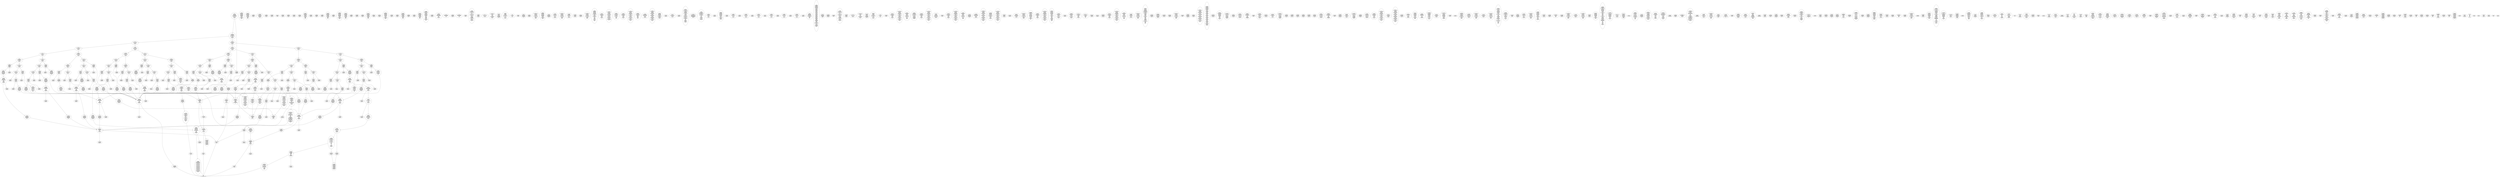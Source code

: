 /* Generated by GvGen v.1.0 (https://www.github.com/stricaud/gvgen) */

digraph G {
compound=true;
   node1 [label="[anywhere]"];
   node2 [label="# 0x0
PUSHX Data
PUSHX Data
MSTORE
PUSHX LogicData
CALLDATASIZE
LT
PUSHX Data
JUMPI
"];
   node3 [label="# 0xd
PUSHX Data
CALLDATALOAD
PUSHX BitData
SHR
PUSHX LogicData
GT
PUSHX Data
JUMPI
"];
   node4 [label="# 0x1e
PUSHX LogicData
GT
PUSHX Data
JUMPI
"];
   node5 [label="# 0x29
PUSHX LogicData
GT
PUSHX Data
JUMPI
"];
   node6 [label="# 0x34
PUSHX LogicData
GT
PUSHX Data
JUMPI
"];
   node7 [label="# 0x3f
PUSHX LogicData
EQ
PUSHX Data
JUMPI
"];
   node8 [label="# 0x4a
PUSHX LogicData
EQ
PUSHX Data
JUMPI
"];
   node9 [label="# 0x55
PUSHX LogicData
EQ
PUSHX Data
JUMPI
"];
   node10 [label="# 0x60
PUSHX Data
REVERT
"];
   node11 [label="# 0x64
JUMPDEST
PUSHX LogicData
EQ
PUSHX Data
JUMPI
"];
   node12 [label="# 0x70
PUSHX LogicData
EQ
PUSHX Data
JUMPI
"];
   node13 [label="# 0x7b
PUSHX LogicData
EQ
PUSHX Data
JUMPI
"];
   node14 [label="# 0x86
PUSHX Data
REVERT
"];
   node15 [label="# 0x8a
JUMPDEST
PUSHX LogicData
GT
PUSHX Data
JUMPI
"];
   node16 [label="# 0x96
PUSHX LogicData
EQ
PUSHX Data
JUMPI
"];
   node17 [label="# 0xa1
PUSHX LogicData
EQ
PUSHX Data
JUMPI
"];
   node18 [label="# 0xac
PUSHX LogicData
EQ
PUSHX Data
JUMPI
"];
   node19 [label="# 0xb7
PUSHX Data
REVERT
"];
   node20 [label="# 0xbb
JUMPDEST
PUSHX LogicData
EQ
PUSHX Data
JUMPI
"];
   node21 [label="# 0xc7
PUSHX LogicData
EQ
PUSHX Data
JUMPI
"];
   node22 [label="# 0xd2
PUSHX Data
REVERT
"];
   node23 [label="# 0xd6
JUMPDEST
PUSHX LogicData
GT
PUSHX Data
JUMPI
"];
   node24 [label="# 0xe2
PUSHX LogicData
GT
PUSHX Data
JUMPI
"];
   node25 [label="# 0xed
PUSHX LogicData
EQ
PUSHX Data
JUMPI
"];
   node26 [label="# 0xf8
PUSHX LogicData
EQ
PUSHX Data
JUMPI
"];
   node27 [label="# 0x103
PUSHX LogicData
EQ
PUSHX Data
JUMPI
"];
   node28 [label="# 0x10e
PUSHX Data
REVERT
"];
   node29 [label="# 0x112
JUMPDEST
PUSHX LogicData
EQ
PUSHX Data
JUMPI
"];
   node30 [label="# 0x11e
PUSHX LogicData
EQ
PUSHX Data
JUMPI
"];
   node31 [label="# 0x129
PUSHX LogicData
EQ
PUSHX Data
JUMPI
"];
   node32 [label="# 0x134
PUSHX Data
REVERT
"];
   node33 [label="# 0x138
JUMPDEST
PUSHX LogicData
GT
PUSHX Data
JUMPI
"];
   node34 [label="# 0x144
PUSHX LogicData
EQ
PUSHX Data
JUMPI
"];
   node35 [label="# 0x14f
PUSHX LogicData
EQ
PUSHX Data
JUMPI
"];
   node36 [label="# 0x15a
PUSHX LogicData
EQ
PUSHX Data
JUMPI
"];
   node37 [label="# 0x165
PUSHX Data
REVERT
"];
   node38 [label="# 0x169
JUMPDEST
PUSHX LogicData
EQ
PUSHX Data
JUMPI
"];
   node39 [label="# 0x175
PUSHX LogicData
EQ
PUSHX Data
JUMPI
"];
   node40 [label="# 0x180
PUSHX Data
REVERT
"];
   node41 [label="# 0x184
JUMPDEST
PUSHX LogicData
GT
PUSHX Data
JUMPI
"];
   node42 [label="# 0x190
PUSHX LogicData
GT
PUSHX Data
JUMPI
"];
   node43 [label="# 0x19b
PUSHX LogicData
GT
PUSHX Data
JUMPI
"];
   node44 [label="# 0x1a6
PUSHX LogicData
EQ
PUSHX Data
JUMPI
"];
   node45 [label="# 0x1b1
PUSHX LogicData
EQ
PUSHX Data
JUMPI
"];
   node46 [label="# 0x1bc
PUSHX LogicData
EQ
PUSHX Data
JUMPI
"];
   node47 [label="# 0x1c7
PUSHX Data
REVERT
"];
   node48 [label="# 0x1cb
JUMPDEST
PUSHX LogicData
EQ
PUSHX Data
JUMPI
"];
   node49 [label="# 0x1d7
PUSHX LogicData
EQ
PUSHX Data
JUMPI
"];
   node50 [label="# 0x1e2
PUSHX LogicData
EQ
PUSHX Data
JUMPI
"];
   node51 [label="# 0x1ed
PUSHX Data
REVERT
"];
   node52 [label="# 0x1f1
JUMPDEST
PUSHX LogicData
GT
PUSHX Data
JUMPI
"];
   node53 [label="# 0x1fd
PUSHX LogicData
EQ
PUSHX Data
JUMPI
"];
   node54 [label="# 0x208
PUSHX LogicData
EQ
PUSHX Data
JUMPI
"];
   node55 [label="# 0x213
PUSHX LogicData
EQ
PUSHX Data
JUMPI
"];
   node56 [label="# 0x21e
PUSHX Data
REVERT
"];
   node57 [label="# 0x222
JUMPDEST
PUSHX LogicData
EQ
PUSHX Data
JUMPI
"];
   node58 [label="# 0x22e
PUSHX LogicData
EQ
PUSHX Data
JUMPI
"];
   node59 [label="# 0x239
PUSHX Data
REVERT
"];
   node60 [label="# 0x23d
JUMPDEST
PUSHX LogicData
GT
PUSHX Data
JUMPI
"];
   node61 [label="# 0x249
PUSHX LogicData
GT
PUSHX Data
JUMPI
"];
   node62 [label="# 0x254
PUSHX LogicData
EQ
PUSHX Data
JUMPI
"];
   node63 [label="# 0x25f
PUSHX LogicData
EQ
PUSHX Data
JUMPI
"];
   node64 [label="# 0x26a
PUSHX LogicData
EQ
PUSHX Data
JUMPI
"];
   node65 [label="# 0x275
PUSHX Data
REVERT
"];
   node66 [label="# 0x279
JUMPDEST
PUSHX LogicData
EQ
PUSHX Data
JUMPI
"];
   node67 [label="# 0x285
PUSHX LogicData
EQ
PUSHX Data
JUMPI
"];
   node68 [label="# 0x290
PUSHX LogicData
EQ
PUSHX Data
JUMPI
"];
   node69 [label="# 0x29b
PUSHX Data
REVERT
"];
   node70 [label="# 0x29f
JUMPDEST
PUSHX LogicData
GT
PUSHX Data
JUMPI
"];
   node71 [label="# 0x2ab
PUSHX LogicData
EQ
PUSHX Data
JUMPI
"];
   node72 [label="# 0x2b6
PUSHX LogicData
EQ
PUSHX Data
JUMPI
"];
   node73 [label="# 0x2c1
PUSHX LogicData
EQ
PUSHX Data
JUMPI
"];
   node74 [label="# 0x2cc
PUSHX Data
REVERT
"];
   node75 [label="# 0x2d0
JUMPDEST
PUSHX LogicData
EQ
PUSHX Data
JUMPI
"];
   node76 [label="# 0x2db
PUSHX LogicData
EQ
PUSHX Data
JUMPI
"];
   node77 [label="# 0x2e6
JUMPDEST
PUSHX Data
REVERT
"];
   node78 [label="# 0x2eb
JUMPDEST
CALLVALUE
ISZERO
PUSHX Data
JUMPI
"];
   node79 [label="# 0x2f3
PUSHX Data
REVERT
"];
   node80 [label="# 0x2f7
JUMPDEST
PUSHX Data
PUSHX Data
CALLDATASIZE
PUSHX Data
PUSHX Data
JUMP
"];
   node81 [label="# 0x306
JUMPDEST
PUSHX Data
PUSHX Data
MSTORE
PUSHX Data
MSTORE
PUSHX Data
SHA3
SLOAD
PUSHX BitData
AND
JUMP
"];
   node82 [label="# 0x31b
JUMPDEST
PUSHX MemData
MLOAD
ISZERO
ISZERO
MSTORE
PUSHX ArithData
ADD
"];
   node83 [label="# 0x327
JUMPDEST
PUSHX MemData
MLOAD
SUB
RETURN
"];
   node84 [label="# 0x330
JUMPDEST
CALLVALUE
ISZERO
PUSHX Data
JUMPI
"];
   node85 [label="# 0x338
PUSHX Data
REVERT
"];
   node86 [label="# 0x33c
JUMPDEST
PUSHX Data
PUSHX Data
CALLDATASIZE
PUSHX Data
PUSHX Data
JUMP
"];
   node87 [label="# 0x34b
JUMPDEST
PUSHX Data
PUSHX Data
MSTORE
PUSHX Data
MSTORE
PUSHX Data
SHA3
SLOAD
JUMP
"];
   node88 [label="# 0x35d
JUMPDEST
PUSHX MemData
MLOAD
MSTORE
PUSHX ArithData
ADD
PUSHX Data
JUMP
"];
   node89 [label="# 0x36b
JUMPDEST
CALLVALUE
ISZERO
PUSHX Data
JUMPI
"];
   node90 [label="# 0x373
PUSHX Data
REVERT
"];
   node91 [label="# 0x377
JUMPDEST
PUSHX Data
PUSHX Data
CALLDATASIZE
PUSHX Data
PUSHX Data
JUMP
"];
   node92 [label="# 0x386
JUMPDEST
PUSHX Data
JUMP
"];
   node93 [label="# 0x38b
JUMPDEST
CALLVALUE
ISZERO
PUSHX Data
JUMPI
"];
   node94 [label="# 0x393
PUSHX Data
REVERT
"];
   node95 [label="# 0x397
JUMPDEST
PUSHX Data
PUSHX Data
JUMP
"];
   node96 [label="# 0x3a0
JUMPDEST
PUSHX MemData
MLOAD
PUSHX Data
PUSHX Data
JUMP
"];
   node97 [label="# 0x3ad
JUMPDEST
CALLVALUE
ISZERO
PUSHX Data
JUMPI
"];
   node98 [label="# 0x3b5
PUSHX Data
REVERT
"];
   node99 [label="# 0x3b9
JUMPDEST
PUSHX Data
PUSHX Data
CALLDATASIZE
PUSHX Data
PUSHX Data
JUMP
"];
   node100 [label="# 0x3c8
JUMPDEST
PUSHX Data
JUMP
"];
   node101 [label="# 0x3cd
JUMPDEST
PUSHX MemData
MLOAD
PUSHX BitData
AND
MSTORE
PUSHX ArithData
ADD
PUSHX Data
JUMP
"];
   node102 [label="# 0x3f2
JUMPDEST
CALLVALUE
ISZERO
PUSHX Data
JUMPI
"];
   node103 [label="# 0x3fa
PUSHX Data
REVERT
"];
   node104 [label="# 0x3fe
JUMPDEST
PUSHX Data
PUSHX Data
CALLDATASIZE
PUSHX Data
PUSHX Data
JUMP
"];
   node105 [label="# 0x40d
JUMPDEST
PUSHX Data
JUMP
"];
   node106 [label="# 0x412
JUMPDEST
STOP
"];
   node107 [label="# 0x414
JUMPDEST
CALLVALUE
ISZERO
PUSHX Data
JUMPI
"];
   node108 [label="# 0x41c
PUSHX Data
REVERT
"];
   node109 [label="# 0x420
JUMPDEST
PUSHX Data
PUSHX Data
CALLDATASIZE
PUSHX Data
PUSHX Data
JUMP
"];
   node110 [label="# 0x42f
JUMPDEST
PUSHX Data
JUMP
"];
   node111 [label="# 0x434
JUMPDEST
CALLVALUE
ISZERO
PUSHX Data
JUMPI
"];
   node112 [label="# 0x43c
PUSHX Data
REVERT
"];
   node113 [label="# 0x440
JUMPDEST
PUSHX StorData
SLOAD
PUSHX Data
PUSHX BitData
AND
JUMP
"];
   node114 [label="# 0x44e
JUMPDEST
CALLVALUE
ISZERO
PUSHX Data
JUMPI
"];
   node115 [label="# 0x456
PUSHX Data
REVERT
"];
   node116 [label="# 0x45a
JUMPDEST
PUSHX StorData
SLOAD
PUSHX StorData
SLOAD
SUB
PUSHX Data
JUMP
"];
   node117 [label="# 0x467
JUMPDEST
CALLVALUE
ISZERO
PUSHX Data
JUMPI
"];
   node118 [label="# 0x46f
PUSHX Data
REVERT
"];
   node119 [label="# 0x473
JUMPDEST
PUSHX Data
PUSHX Data
CALLDATASIZE
PUSHX Data
PUSHX Data
JUMP
"];
   node120 [label="# 0x482
JUMPDEST
PUSHX Data
JUMP
"];
   node121 [label="# 0x487
JUMPDEST
CALLVALUE
ISZERO
PUSHX Data
JUMPI
"];
   node122 [label="# 0x48f
PUSHX Data
REVERT
"];
   node123 [label="# 0x493
JUMPDEST
PUSHX Data
PUSHX Data
CALLDATASIZE
PUSHX Data
PUSHX Data
JUMP
"];
   node124 [label="# 0x4a2
JUMPDEST
PUSHX Data
JUMP
"];
   node125 [label="# 0x4a7
JUMPDEST
CALLVALUE
ISZERO
PUSHX Data
JUMPI
"];
   node126 [label="# 0x4af
PUSHX Data
REVERT
"];
   node127 [label="# 0x4b3
JUMPDEST
PUSHX Data
PUSHX Data
CALLDATASIZE
PUSHX Data
PUSHX Data
JUMP
"];
   node128 [label="# 0x4c2
JUMPDEST
PUSHX Data
JUMP
"];
   node129 [label="# 0x4c7
JUMPDEST
CALLVALUE
ISZERO
PUSHX Data
JUMPI
"];
   node130 [label="# 0x4cf
PUSHX Data
REVERT
"];
   node131 [label="# 0x4d3
JUMPDEST
PUSHX Data
PUSHX Data
CALLDATASIZE
PUSHX Data
PUSHX Data
JUMP
"];
   node132 [label="# 0x4e2
JUMPDEST
PUSHX Data
PUSHX Data
MSTORE
PUSHX Data
MSTORE
PUSHX Data
SHA3
SLOAD
JUMP
"];
   node133 [label="# 0x4f4
JUMPDEST
CALLVALUE
ISZERO
PUSHX Data
JUMPI
"];
   node134 [label="# 0x4fc
PUSHX Data
REVERT
"];
   node135 [label="# 0x500
JUMPDEST
PUSHX Data
PUSHX Data
JUMP
"];
   node136 [label="# 0x509
JUMPDEST
PUSHX Data
PUSHX Data
JUMP
"];
   node137 [label="# 0x511
JUMPDEST
CALLVALUE
ISZERO
PUSHX Data
JUMPI
"];
   node138 [label="# 0x519
PUSHX Data
REVERT
"];
   node139 [label="# 0x51d
JUMPDEST
PUSHX Data
PUSHX Data
CALLDATASIZE
PUSHX Data
PUSHX Data
JUMP
"];
   node140 [label="# 0x52c
JUMPDEST
PUSHX Data
JUMP
"];
   node141 [label="# 0x531
JUMPDEST
CALLVALUE
ISZERO
PUSHX Data
JUMPI
"];
   node142 [label="# 0x539
PUSHX Data
REVERT
"];
   node143 [label="# 0x53d
JUMPDEST
PUSHX StorData
SLOAD
PUSHX Data
PUSHX BitData
AND
JUMP
"];
   node144 [label="# 0x55e
JUMPDEST
CALLVALUE
ISZERO
PUSHX Data
JUMPI
"];
   node145 [label="# 0x566
PUSHX Data
REVERT
"];
   node146 [label="# 0x56a
JUMPDEST
PUSHX StorData
SLOAD
PUSHX Data
PUSHX Data
DIV
PUSHX BitData
AND
JUMP
"];
   node147 [label="# 0x57e
JUMPDEST
CALLVALUE
ISZERO
PUSHX Data
JUMPI
"];
   node148 [label="# 0x586
PUSHX Data
REVERT
"];
   node149 [label="# 0x58a
JUMPDEST
PUSHX Data
PUSHX Data
CALLDATASIZE
PUSHX Data
PUSHX Data
JUMP
"];
   node150 [label="# 0x599
JUMPDEST
PUSHX Data
JUMP
"];
   node151 [label="# 0x59e
JUMPDEST
CALLVALUE
ISZERO
PUSHX Data
JUMPI
"];
   node152 [label="# 0x5a6
PUSHX Data
REVERT
"];
   node153 [label="# 0x5aa
JUMPDEST
PUSHX Data
PUSHX Data
CALLDATASIZE
PUSHX Data
PUSHX Data
JUMP
"];
   node154 [label="# 0x5b9
JUMPDEST
PUSHX Data
JUMP
"];
   node155 [label="# 0x5be
JUMPDEST
CALLVALUE
ISZERO
PUSHX Data
JUMPI
"];
   node156 [label="# 0x5c6
PUSHX Data
REVERT
"];
   node157 [label="# 0x5ca
JUMPDEST
PUSHX Data
PUSHX Data
CALLDATASIZE
PUSHX Data
PUSHX Data
JUMP
"];
   node158 [label="# 0x5d9
JUMPDEST
PUSHX Data
PUSHX Data
MSTORE
PUSHX Data
MSTORE
PUSHX Data
SHA3
SLOAD
JUMP
"];
   node159 [label="# 0x5eb
JUMPDEST
CALLVALUE
ISZERO
PUSHX Data
JUMPI
"];
   node160 [label="# 0x5f3
PUSHX Data
REVERT
"];
   node161 [label="# 0x5f7
JUMPDEST
PUSHX Data
PUSHX Data
CALLDATASIZE
PUSHX Data
PUSHX Data
JUMP
"];
   node162 [label="# 0x606
JUMPDEST
PUSHX Data
JUMP
"];
   node163 [label="# 0x60b
JUMPDEST
CALLVALUE
ISZERO
PUSHX Data
JUMPI
"];
   node164 [label="# 0x613
PUSHX Data
REVERT
"];
   node165 [label="# 0x617
JUMPDEST
PUSHX Data
PUSHX Data
CALLDATASIZE
PUSHX Data
PUSHX Data
JUMP
"];
   node166 [label="# 0x626
JUMPDEST
PUSHX Data
MSTORE
PUSHX Data
PUSHX Data
MSTORE
PUSHX Data
SHA3
SLOAD
PUSHX BitData
AND
JUMP
"];
   node167 [label="# 0x63b
JUMPDEST
CALLVALUE
ISZERO
PUSHX Data
JUMPI
"];
   node168 [label="# 0x643
PUSHX Data
REVERT
"];
   node169 [label="# 0x647
JUMPDEST
PUSHX Data
PUSHX Data
CALLDATASIZE
PUSHX Data
PUSHX Data
JUMP
"];
   node170 [label="# 0x656
JUMPDEST
PUSHX Data
PUSHX Data
MSTORE
PUSHX Data
MSTORE
PUSHX Data
SHA3
SLOAD
JUMP
"];
   node171 [label="# 0x668
JUMPDEST
CALLVALUE
ISZERO
PUSHX Data
JUMPI
"];
   node172 [label="# 0x670
PUSHX Data
REVERT
"];
   node173 [label="# 0x674
JUMPDEST
PUSHX Data
PUSHX Data
CALLDATASIZE
PUSHX Data
PUSHX Data
JUMP
"];
   node174 [label="# 0x683
JUMPDEST
PUSHX Data
JUMP
"];
   node175 [label="# 0x688
JUMPDEST
CALLVALUE
ISZERO
PUSHX Data
JUMPI
"];
   node176 [label="# 0x690
PUSHX Data
REVERT
"];
   node177 [label="# 0x694
JUMPDEST
PUSHX Data
PUSHX Data
CALLDATASIZE
PUSHX Data
PUSHX Data
JUMP
"];
   node178 [label="# 0x6a3
JUMPDEST
PUSHX Data
JUMP
"];
   node179 [label="# 0x6a8
JUMPDEST
CALLVALUE
ISZERO
PUSHX Data
JUMPI
"];
   node180 [label="# 0x6b0
PUSHX Data
REVERT
"];
   node181 [label="# 0x6b4
JUMPDEST
PUSHX Data
PUSHX Data
CALLDATASIZE
PUSHX Data
PUSHX Data
JUMP
"];
   node182 [label="# 0x6c3
JUMPDEST
PUSHX Data
JUMP
"];
   node183 [label="# 0x6c8
JUMPDEST
CALLVALUE
ISZERO
PUSHX Data
JUMPI
"];
   node184 [label="# 0x6d0
PUSHX Data
REVERT
"];
   node185 [label="# 0x6d4
JUMPDEST
PUSHX Data
PUSHX Data
JUMP
"];
   node186 [label="# 0x6dd
JUMPDEST
CALLVALUE
ISZERO
PUSHX Data
JUMPI
"];
   node187 [label="# 0x6e5
PUSHX Data
REVERT
"];
   node188 [label="# 0x6e9
JUMPDEST
PUSHX StorData
SLOAD
PUSHX Data
PUSHX Data
DIV
PUSHX BitData
AND
JUMP
"];
   node189 [label="# 0x6fe
JUMPDEST
CALLVALUE
ISZERO
PUSHX Data
JUMPI
"];
   node190 [label="# 0x706
PUSHX Data
REVERT
"];
   node191 [label="# 0x70a
JUMPDEST
PUSHX StorData
SLOAD
PUSHX BitData
AND
PUSHX Data
JUMP
"];
   node192 [label="# 0x729
JUMPDEST
CALLVALUE
ISZERO
PUSHX Data
JUMPI
"];
   node193 [label="# 0x731
PUSHX Data
REVERT
"];
   node194 [label="# 0x735
JUMPDEST
PUSHX Data
PUSHX Data
CALLDATASIZE
PUSHX Data
PUSHX Data
JUMP
"];
   node195 [label="# 0x744
JUMPDEST
PUSHX Data
PUSHX Data
MSTORE
PUSHX Data
MSTORE
PUSHX Data
SHA3
SLOAD
JUMP
"];
   node196 [label="# 0x756
JUMPDEST
CALLVALUE
ISZERO
PUSHX Data
JUMPI
"];
   node197 [label="# 0x75e
PUSHX Data
REVERT
"];
   node198 [label="# 0x762
JUMPDEST
PUSHX Data
PUSHX Data
CALLDATASIZE
PUSHX Data
PUSHX Data
JUMP
"];
   node199 [label="# 0x771
JUMPDEST
PUSHX Data
JUMP
"];
   node200 [label="# 0x776
JUMPDEST
CALLVALUE
ISZERO
PUSHX Data
JUMPI
"];
   node201 [label="# 0x77e
PUSHX Data
REVERT
"];
   node202 [label="# 0x782
JUMPDEST
PUSHX Data
PUSHX Data
CALLDATASIZE
PUSHX Data
PUSHX Data
JUMP
"];
   node203 [label="# 0x791
JUMPDEST
PUSHX Data
JUMP
"];
   node204 [label="# 0x796
JUMPDEST
CALLVALUE
ISZERO
PUSHX Data
JUMPI
"];
   node205 [label="# 0x79e
PUSHX Data
REVERT
"];
   node206 [label="# 0x7a2
JUMPDEST
PUSHX Data
PUSHX Data
JUMP
"];
   node207 [label="# 0x7ab
JUMPDEST
CALLVALUE
ISZERO
PUSHX Data
JUMPI
"];
   node208 [label="# 0x7b3
PUSHX Data
REVERT
"];
   node209 [label="# 0x7b7
JUMPDEST
PUSHX Data
PUSHX Data
CALLDATASIZE
PUSHX Data
PUSHX Data
JUMP
"];
   node210 [label="# 0x7c6
JUMPDEST
PUSHX Data
PUSHX Data
MSTORE
PUSHX Data
MSTORE
PUSHX Data
SHA3
SLOAD
PUSHX BitData
AND
JUMP
"];
   node211 [label="# 0x7db
JUMPDEST
CALLVALUE
ISZERO
PUSHX Data
JUMPI
"];
   node212 [label="# 0x7e3
PUSHX Data
REVERT
"];
   node213 [label="# 0x7e7
JUMPDEST
PUSHX Data
PUSHX Data
CALLDATASIZE
PUSHX Data
PUSHX Data
JUMP
"];
   node214 [label="# 0x7f6
JUMPDEST
PUSHX Data
JUMP
"];
   node215 [label="# 0x7fb
JUMPDEST
CALLVALUE
ISZERO
PUSHX Data
JUMPI
"];
   node216 [label="# 0x803
PUSHX Data
REVERT
"];
   node217 [label="# 0x807
JUMPDEST
PUSHX Data
PUSHX Data
CALLDATASIZE
PUSHX Data
PUSHX Data
JUMP
"];
   node218 [label="# 0x816
JUMPDEST
PUSHX Data
JUMP
"];
   node219 [label="# 0x81b
JUMPDEST
CALLVALUE
ISZERO
PUSHX Data
JUMPI
"];
   node220 [label="# 0x823
PUSHX Data
REVERT
"];
   node221 [label="# 0x827
JUMPDEST
PUSHX Data
PUSHX Data
CALLDATASIZE
PUSHX Data
PUSHX Data
JUMP
"];
   node222 [label="# 0x836
JUMPDEST
PUSHX Data
PUSHX Data
MSTORE
PUSHX Data
MSTORE
PUSHX Data
SHA3
SLOAD
JUMP
"];
   node223 [label="# 0x848
JUMPDEST
CALLVALUE
ISZERO
PUSHX Data
JUMPI
"];
   node224 [label="# 0x850
PUSHX Data
REVERT
"];
   node225 [label="# 0x854
JUMPDEST
PUSHX Data
PUSHX Data
CALLDATASIZE
PUSHX Data
PUSHX Data
JUMP
"];
   node226 [label="# 0x863
JUMPDEST
PUSHX Data
JUMP
"];
   node227 [label="# 0x868
JUMPDEST
CALLVALUE
ISZERO
PUSHX Data
JUMPI
"];
   node228 [label="# 0x870
PUSHX Data
REVERT
"];
   node229 [label="# 0x874
JUMPDEST
PUSHX StorData
SLOAD
PUSHX Data
PUSHX Data
DIV
PUSHX BitData
AND
JUMP
"];
   node230 [label="# 0x887
JUMPDEST
CALLVALUE
ISZERO
PUSHX Data
JUMPI
"];
   node231 [label="# 0x88f
PUSHX Data
REVERT
"];
   node232 [label="# 0x893
JUMPDEST
PUSHX Data
PUSHX Data
CALLDATASIZE
PUSHX Data
PUSHX Data
JUMP
"];
   node233 [label="# 0x8a2
JUMPDEST
PUSHX Data
JUMP
"];
   node234 [label="# 0x8a7
JUMPDEST
CALLVALUE
ISZERO
PUSHX Data
JUMPI
"];
   node235 [label="# 0x8af
PUSHX Data
REVERT
"];
   node236 [label="# 0x8b3
JUMPDEST
PUSHX Data
PUSHX Data
CALLDATASIZE
PUSHX Data
PUSHX Data
JUMP
"];
   node237 [label="# 0x8c2
JUMPDEST
PUSHX Data
PUSHX Data
MSTORE
PUSHX Data
MSTORE
PUSHX Data
SHA3
SLOAD
JUMP
"];
   node238 [label="# 0x8d4
JUMPDEST
CALLVALUE
ISZERO
PUSHX Data
JUMPI
"];
   node239 [label="# 0x8dc
PUSHX Data
REVERT
"];
   node240 [label="# 0x8e0
JUMPDEST
PUSHX Data
PUSHX Data
CALLDATASIZE
PUSHX Data
PUSHX Data
JUMP
"];
   node241 [label="# 0x8ef
JUMPDEST
PUSHX BitData
AND
PUSHX Data
MSTORE
PUSHX Data
PUSHX Data
MSTORE
PUSHX Data
SHA3
AND
MSTORE
MSTORE
SHA3
SLOAD
PUSHX BitData
AND
JUMP
"];
   node242 [label="# 0x92a
JUMPDEST
CALLVALUE
ISZERO
PUSHX Data
JUMPI
"];
   node243 [label="# 0x932
PUSHX Data
REVERT
"];
   node244 [label="# 0x936
JUMPDEST
PUSHX Data
PUSHX Data
CALLDATASIZE
PUSHX Data
PUSHX Data
JUMP
"];
   node245 [label="# 0x945
JUMPDEST
PUSHX Data
JUMP
"];
   node246 [label="# 0x94a
JUMPDEST
PUSHX Data
PUSHX LogicData
PUSHX BitData
AND
EQ
PUSHX Data
JUMPI
"];
   node247 [label="# 0x997
PUSHX LogicData
PUSHX BitData
AND
EQ
"];
   node248 [label="# 0x9dd
JUMPDEST
PUSHX Data
JUMPI
"];
   node249 [label="# 0x9e3
PUSHX LogicData
PUSHX BitData
AND
EQ
"];
   node250 [label="# 0xa29
JUMPDEST
JUMP
"];
   node251 [label="# 0xa2f
JUMPDEST
PUSHX Data
PUSHX StorData
SLOAD
PUSHX Data
PUSHX Data
JUMP
"];
   node252 [label="# 0xa3e
JUMPDEST
PUSHX ArithData
ADD
PUSHX ArithData
DIV
MUL
PUSHX ArithData
ADD
PUSHX MemData
MLOAD
ADD
PUSHX Data
MSTORE
MSTORE
PUSHX ArithData
ADD
SLOAD
PUSHX Data
PUSHX Data
JUMP
"];
   node253 [label="# 0xa6a
JUMPDEST
ISZERO
PUSHX Data
JUMPI
"];
   node254 [label="# 0xa71
PUSHX LogicData
LT
PUSHX Data
JUMPI
"];
   node255 [label="# 0xa79
PUSHX ArithData
SLOAD
DIV
MUL
MSTORE
PUSHX ArithData
ADD
PUSHX Data
JUMP
"];
   node256 [label="# 0xa8c
JUMPDEST
ADD
PUSHX Data
MSTORE
PUSHX Data
PUSHX Data
SHA3
"];
   node257 [label="# 0xa9a
JUMPDEST
SLOAD
MSTORE
PUSHX ArithData
ADD
PUSHX ArithData
ADD
GT
PUSHX Data
JUMPI
"];
   node258 [label="# 0xaae
SUB
PUSHX BitData
AND
ADD
"];
   node259 [label="# 0xab7
JUMPDEST
JUMP
"];
   node260 [label="# 0xac1
JUMPDEST
PUSHX Data
PUSHX Data
PUSHX Data
JUMP
"];
   node261 [label="# 0xacc
JUMPDEST
PUSHX Data
JUMPI
"];
   node262 [label="# 0xad1
PUSHX MemData
MLOAD
PUSHX Data
MSTORE
PUSHX ArithData
ADD
PUSHX MemData
MLOAD
SUB
REVERT
"];
   node263 [label="# 0xb02
JUMPDEST
PUSHX Data
MSTORE
PUSHX Data
PUSHX Data
MSTORE
PUSHX Data
SHA3
SLOAD
PUSHX BitData
AND
JUMP
"];
   node264 [label="# 0xb2b
JUMPDEST
PUSHX Data
PUSHX Data
PUSHX Data
JUMP
"];
   node265 [label="# 0xb36
JUMPDEST
PUSHX BitData
AND
PUSHX BitData
AND
SUB
PUSHX Data
JUMPI
"];
   node266 [label="# 0xb6c
PUSHX MemData
MLOAD
PUSHX Data
MSTORE
PUSHX ArithData
ADD
PUSHX MemData
MLOAD
SUB
REVERT
"];
   node267 [label="# 0xb9d
JUMPDEST
CALLER
PUSHX BitData
AND
EQ
PUSHX Data
JUMPI
"];
   node268 [label="# 0xbbb
PUSHX Data
CALLER
PUSHX Data
JUMP
"];
   node269 [label="# 0xbc4
JUMPDEST
PUSHX Data
JUMPI
"];
   node270 [label="# 0xbc9
PUSHX MemData
MLOAD
PUSHX Data
MSTORE
PUSHX ArithData
ADD
PUSHX MemData
MLOAD
SUB
REVERT
"];
   node271 [label="# 0xbfa
JUMPDEST
PUSHX Data
MSTORE
PUSHX Data
PUSHX Data
MSTORE
PUSHX MemData
SHA3
SLOAD
PUSHX BitData
AND
PUSHX BitData
AND
OR
SSTORE
MLOAD
AND
PUSHX Data
LOGX
JUMP
"];
   node272 [label="# 0xc7b
JUMPDEST
PUSHX StorData
SLOAD
PUSHX BitData
AND
CALLER
EQ
PUSHX Data
JUMPI
"];
   node273 [label="# 0xc9b
PUSHX MemData
MLOAD
PUSHX Data
MSTORE
PUSHX Data
PUSHX ArithData
ADD
MSTORE
PUSHX ArithData
ADD
MSTORE
PUSHX Data
PUSHX ArithData
ADD
MSTORE
PUSHX ArithData
ADD
"];
   node274 [label="# 0xcf8
JUMPDEST
PUSHX MemData
MLOAD
SUB
REVERT
"];
   node275 [label="# 0xd01
JUMPDEST
PUSHX StorData
SLOAD
PUSHX BitData
AND
PUSHX BitData
AND
OR
SSTORE
JUMP
"];
   node276 [label="# 0xd48
JUMPDEST
PUSHX StorData
SLOAD
PUSHX BitData
AND
CALLER
EQ
PUSHX Data
JUMPI
"];
   node277 [label="# 0xd68
PUSHX MemData
MLOAD
PUSHX Data
MSTORE
PUSHX Data
PUSHX ArithData
ADD
MSTORE
PUSHX ArithData
ADD
MSTORE
PUSHX Data
PUSHX ArithData
ADD
MSTORE
PUSHX ArithData
ADD
PUSHX Data
JUMP
"];
   node278 [label="# 0xdc9
JUMPDEST
PUSHX StorData
SLOAD
PUSHX BitData
AND
ISZERO
ISZERO
OR
SSTORE
JUMP
"];
   node279 [label="# 0xdfa
JUMPDEST
PUSHX ArithData
PUSHX StorData
SLOAD
SUB
PUSHX Data
JUMPI
"];
   node280 [label="# 0xe05
PUSHX MemData
MLOAD
PUSHX Data
MSTORE
PUSHX Data
PUSHX ArithData
ADD
MSTORE
PUSHX Data
PUSHX ArithData
ADD
MSTORE
PUSHX Data
PUSHX ArithData
ADD
MSTORE
PUSHX ArithData
ADD
PUSHX Data
JUMP
"];
   node281 [label="# 0xe66
JUMPDEST
PUSHX Data
PUSHX Data
SSTORE
PUSHX StorData
SLOAD
PUSHX BitData
AND
PUSHX Data
JUMPI
"];
   node282 [label="# 0xe76
PUSHX Data
REVERT
"];
   node283 [label="# 0xe7a
JUMPDEST
PUSHX LogicData
GT
PUSHX Data
JUMPI
"];
   node284 [label="# 0xe83
PUSHX Data
REVERT
"];
   node285 [label="# 0xe87
JUMPDEST
PUSHX StorData
SLOAD
PUSHX MemData
MLOAD
PUSHX Data
MSTORE
PUSHX ArithData
ADD
MSTORE
CALLER
PUSHX BitData
AND
PUSHX Data
PUSHX ArithData
ADD
PUSHX Data
PUSHX MemData
MLOAD
SUB
GAS
STATICCALL
ISZERO
ISZERO
PUSHX Data
JUMPI
"];
   node286 [label="# 0xeed
RETURNDATASIZE
PUSHX Data
RETURNDATACOPY
RETURNDATASIZE
PUSHX Data
REVERT
"];
   node287 [label="# 0xef6
JUMPDEST
PUSHX MemData
MLOAD
RETURNDATASIZE
PUSHX BitData
NOT
PUSHX ArithData
ADD
AND
ADD
PUSHX Data
MSTORE
ADD
PUSHX Data
PUSHX Data
JUMP
"];
   node288 [label="# 0xf1a
JUMPDEST
PUSHX BitData
AND
EQ
PUSHX Data
JUMPI
"];
   node289 [label="# 0xf36
PUSHX Data
REVERT
"];
   node290 [label="# 0xf3a
JUMPDEST
PUSHX Data
MSTORE
PUSHX Data
PUSHX Data
MSTORE
PUSHX Data
SHA3
SLOAD
PUSHX BitData
AND
ISZERO
PUSHX Data
JUMPI
"];
   node291 [label="# 0xf52
PUSHX Data
REVERT
"];
   node292 [label="# 0xf56
JUMPDEST
PUSHX StorData
SLOAD
LT
PUSHX Data
JUMPI
"];
   node293 [label="# 0xf60
PUSHX Data
REVERT
"];
   node294 [label="# 0xf64
JUMPDEST
PUSHX StorData
SLOAD
LT
PUSHX Data
JUMPI
"];
   node295 [label="# 0xf6e
PUSHX Data
REVERT
"];
   node296 [label="# 0xf72
JUMPDEST
PUSHX StorData
SLOAD
LT
PUSHX Data
JUMPI
"];
   node297 [label="# 0xf7c
PUSHX Data
REVERT
"];
   node298 [label="# 0xf80
JUMPDEST
PUSHX StorData
SLOAD
LT
PUSHX Data
JUMPI
"];
   node299 [label="# 0xf8a
PUSHX Data
REVERT
"];
   node300 [label="# 0xf8e
JUMPDEST
PUSHX StorData
SLOAD
LT
PUSHX Data
JUMPI
"];
   node301 [label="# 0xf98
PUSHX Data
REVERT
"];
   node302 [label="# 0xf9c
JUMPDEST
PUSHX StorData
SLOAD
LT
PUSHX Data
JUMPI
"];
   node303 [label="# 0xfa6
PUSHX Data
REVERT
"];
   node304 [label="# 0xfaa
JUMPDEST
PUSHX Data
PUSHX Data
PUSHX StorData
SLOAD
PUSHX StorData
SLOAD
SUB
JUMP
"];
   node305 [label="# 0xfb9
JUMPDEST
PUSHX Data
MSTORE
PUSHX Data
PUSHX Data
MSTORE
PUSHX Data
SHA3
SSTORE
PUSHX Data
MSTORE
SHA3
SSTORE
PUSHX Data
MSTORE
SHA3
SSTORE
PUSHX Data
MSTORE
SHA3
SSTORE
PUSHX Data
MSTORE
SHA3
SSTORE
PUSHX Data
MSTORE
SHA3
SSTORE
MSTORE
PUSHX Data
MSTORE
SHA3
SLOAD
PUSHX BitData
AND
PUSHX BitData
OR
SSTORE
PUSHX Data
CALLER
PUSHX Data
JUMP
"];
   node306 [label="# 0x1043
JUMPDEST
PUSHX Data
PUSHX Data
SSTORE
JUMP
"];
   node307 [label="# 0x1052
JUMPDEST
PUSHX Data
PUSHX Data
JUMP
"];
   node308 [label="# 0x105d
JUMPDEST
JUMP
"];
   node309 [label="# 0x1062
JUMPDEST
PUSHX StorData
SLOAD
PUSHX Data
PUSHX Data
JUMP
"];
   node310 [label="# 0x106f
JUMPDEST
PUSHX ArithData
ADD
PUSHX ArithData
DIV
MUL
PUSHX ArithData
ADD
PUSHX MemData
MLOAD
ADD
PUSHX Data
MSTORE
MSTORE
PUSHX ArithData
ADD
SLOAD
PUSHX Data
PUSHX Data
JUMP
"];
   node311 [label="# 0x109b
JUMPDEST
ISZERO
PUSHX Data
JUMPI
"];
   node312 [label="# 0x10a2
PUSHX LogicData
LT
PUSHX Data
JUMPI
"];
   node313 [label="# 0x10aa
PUSHX ArithData
SLOAD
DIV
MUL
MSTORE
PUSHX ArithData
ADD
PUSHX Data
JUMP
"];
   node314 [label="# 0x10bd
JUMPDEST
ADD
PUSHX Data
MSTORE
PUSHX Data
PUSHX Data
SHA3
"];
   node315 [label="# 0x10cb
JUMPDEST
SLOAD
MSTORE
PUSHX ArithData
ADD
PUSHX ArithData
ADD
GT
PUSHX Data
JUMPI
"];
   node316 [label="# 0x10df
SUB
PUSHX BitData
AND
ADD
"];
   node317 [label="# 0x10e8
JUMPDEST
JUMP
"];
   node318 [label="# 0x10f0
JUMPDEST
PUSHX StorData
SLOAD
PUSHX BitData
AND
CALLER
EQ
PUSHX Data
JUMPI
"];
   node319 [label="# 0x1110
PUSHX MemData
MLOAD
PUSHX Data
MSTORE
PUSHX Data
PUSHX ArithData
ADD
MSTORE
PUSHX ArithData
ADD
MSTORE
PUSHX Data
PUSHX ArithData
ADD
MSTORE
PUSHX ArithData
ADD
PUSHX Data
JUMP
"];
   node320 [label="# 0x1171
JUMPDEST
PUSHX MemData
MLOAD
PUSHX Data
CALLER
SELFBALANCE
GAS
CALL
RETURNDATASIZE
PUSHX LogicData
EQ
PUSHX Data
JUMPI
"];
   node321 [label="# 0x1192
PUSHX MemData
MLOAD
PUSHX BitData
NOT
PUSHX ArithData
RETURNDATASIZE
ADD
AND
ADD
PUSHX Data
MSTORE
RETURNDATASIZE
MSTORE
RETURNDATASIZE
PUSHX Data
PUSHX ArithData
ADD
RETURNDATACOPY
PUSHX Data
JUMP
"];
   node322 [label="# 0x11b3
JUMPDEST
PUSHX Data
"];
   node323 [label="# 0x11b8
JUMPDEST
PUSHX Data
JUMPI
"];
   node324 [label="# 0x11c2
PUSHX Data
REVERT
"];
   node325 [label="# 0x11c6
JUMPDEST
JUMP
"];
   node326 [label="# 0x11c9
JUMPDEST
PUSHX StorData
SLOAD
PUSHX BitData
AND
CALLER
EQ
PUSHX Data
JUMPI
"];
   node327 [label="# 0x11e9
PUSHX MemData
MLOAD
PUSHX Data
MSTORE
PUSHX Data
PUSHX ArithData
ADD
MSTORE
PUSHX ArithData
ADD
MSTORE
PUSHX Data
PUSHX ArithData
ADD
MSTORE
PUSHX ArithData
ADD
PUSHX Data
JUMP
"];
   node328 [label="# 0x124a
JUMPDEST
PUSHX StorData
SLOAD
ISZERO
ISZERO
PUSHX ArithData
MUL
PUSHX BitData
AND
OR
SSTORE
JUMP
"];
   node329 [label="# 0x1282
JUMPDEST
PUSHX Data
PUSHX MemData
MLOAD
PUSHX ArithData
ADD
PUSHX Data
MSTORE
PUSHX Data
MSTORE
PUSHX Data
JUMP
"];
   node330 [label="# 0x129d
JUMPDEST
PUSHX StorData
SLOAD
PUSHX BitData
AND
CALLER
EQ
PUSHX Data
JUMPI
"];
   node331 [label="# 0x12bd
PUSHX MemData
MLOAD
PUSHX Data
MSTORE
PUSHX Data
PUSHX ArithData
ADD
MSTORE
PUSHX ArithData
ADD
MSTORE
PUSHX Data
PUSHX ArithData
ADD
MSTORE
PUSHX ArithData
ADD
PUSHX Data
JUMP
"];
   node332 [label="# 0x131e
JUMPDEST
MLOAD
PUSHX Data
PUSHX Data
PUSHX ArithData
ADD
PUSHX Data
JUMP
"];
   node333 [label="# 0x1331
JUMPDEST
JUMP
"];
   node334 [label="# 0x1335
JUMPDEST
PUSHX StorData
SLOAD
PUSHX BitData
AND
CALLER
EQ
PUSHX Data
JUMPI
"];
   node335 [label="# 0x1355
PUSHX MemData
MLOAD
PUSHX Data
MSTORE
PUSHX Data
PUSHX ArithData
ADD
MSTORE
PUSHX ArithData
ADD
MSTORE
PUSHX Data
PUSHX ArithData
ADD
MSTORE
PUSHX ArithData
ADD
PUSHX Data
JUMP
"];
   node336 [label="# 0x13b6
JUMPDEST
PUSHX StorData
SLOAD
ISZERO
ISZERO
PUSHX ArithData
MUL
PUSHX BitData
AND
OR
SSTORE
JUMP
"];
   node337 [label="# 0x13ef
JUMPDEST
PUSHX Data
PUSHX Data
PUSHX Data
JUMP
"];
   node338 [label="# 0x13fa
JUMPDEST
PUSHX ArithData
PUSHX StorData
SLOAD
SUB
PUSHX Data
JUMPI
"];
   node339 [label="# 0x1405
PUSHX MemData
MLOAD
PUSHX Data
MSTORE
PUSHX Data
PUSHX ArithData
ADD
MSTORE
PUSHX Data
PUSHX ArithData
ADD
MSTORE
PUSHX Data
PUSHX ArithData
ADD
MSTORE
PUSHX ArithData
ADD
PUSHX Data
JUMP
"];
   node340 [label="# 0x1466
JUMPDEST
PUSHX Data
PUSHX Data
SSTORE
PUSHX StorData
SLOAD
PUSHX BitData
AND
CALLER
EQ
PUSHX Data
JUMPI
"];
   node341 [label="# 0x148b
PUSHX MemData
MLOAD
PUSHX Data
MSTORE
PUSHX Data
PUSHX ArithData
ADD
MSTORE
PUSHX ArithData
ADD
MSTORE
PUSHX Data
PUSHX ArithData
ADD
MSTORE
PUSHX ArithData
ADD
PUSHX Data
JUMP
"];
   node342 [label="# 0x14ec
JUMPDEST
ISZERO
PUSHX Data
JUMPI
"];
   node343 [label="# 0x14f3
PUSHX Data
REVERT
"];
   node344 [label="# 0x14f7
JUMPDEST
PUSHX Data
PUSHX ArithData
SUB
PUSHX Data
JUMPI
"];
   node345 [label="# 0x1502
PUSHX MemData
MLOAD
PUSHX Data
MSTORE
PUSHX ArithData
ADD
PUSHX MemData
MLOAD
SUB
REVERT
"];
   node346 [label="# 0x1533
JUMPDEST
PUSHX BitData
AND
PUSHX Data
MSTORE
PUSHX Data
PUSHX Data
MSTORE
PUSHX Data
SHA3
SLOAD
PUSHX BitData
AND
JUMP
"];
   node347 [label="# 0x1566
JUMPDEST
PUSHX StorData
SLOAD
PUSHX BitData
AND
CALLER
EQ
PUSHX Data
JUMPI
"];
   node348 [label="# 0x1586
PUSHX MemData
MLOAD
PUSHX Data
MSTORE
PUSHX Data
PUSHX ArithData
ADD
MSTORE
PUSHX ArithData
ADD
MSTORE
PUSHX Data
PUSHX ArithData
ADD
MSTORE
PUSHX ArithData
ADD
PUSHX Data
JUMP
"];
   node349 [label="# 0x15e7
JUMPDEST
PUSHX Data
PUSHX Data
PUSHX Data
JUMP
"];
   node350 [label="# 0x15f1
JUMPDEST
JUMP
"];
   node351 [label="# 0x15f3
JUMPDEST
PUSHX StorData
SLOAD
PUSHX BitData
AND
CALLER
EQ
PUSHX Data
JUMPI
"];
   node352 [label="# 0x1613
PUSHX MemData
MLOAD
PUSHX Data
MSTORE
PUSHX Data
PUSHX ArithData
ADD
MSTORE
PUSHX ArithData
ADD
MSTORE
PUSHX Data
PUSHX ArithData
ADD
MSTORE
PUSHX ArithData
ADD
PUSHX Data
JUMP
"];
   node353 [label="# 0x1674
JUMPDEST
PUSHX Data
MSTORE
PUSHX Data
PUSHX Data
MSTORE
PUSHX Data
SHA3
SLOAD
PUSHX BitData
AND
ISZERO
ISZERO
OR
SSTORE
PUSHX Data
MSTORE
SHA3
SSTORE
JUMP
"];
   node354 [label="# 0x16bc
JUMPDEST
PUSHX StorData
SLOAD
PUSHX Data
DIV
PUSHX BitData
AND
PUSHX Data
JUMPI
"];
   node355 [label="# 0x16cc
PUSHX Data
REVERT
"];
   node356 [label="# 0x16d0
JUMPDEST
PUSHX StorData
SLOAD
PUSHX Data
DIV
PUSHX BitData
AND
PUSHX Data
JUMPI
"];
   node357 [label="# 0x16e1
PUSHX StorData
SLOAD
PUSHX BitData
AND
ORIGIN
EQ
PUSHX Data
JUMPI
"];
   node358 [label="# 0x1701
PUSHX StorData
SLOAD
PUSHX BitData
AND
CALLER
EQ
"];
   node359 [label="# 0x171d
JUMPDEST
PUSHX Data
JUMPI
"];
   node360 [label="# 0x1722
PUSHX Data
REVERT
"];
   node361 [label="# 0x1726
JUMPDEST
PUSHX Data
PUSHX Data
JUMP
"];
   node362 [label="# 0x172f
JUMPDEST
PUSHX Data
PUSHX StorData
SLOAD
PUSHX Data
PUSHX Data
JUMP
"];
   node363 [label="# 0x173e
JUMPDEST
PUSHX StorData
SLOAD
PUSHX BitData
AND
CALLER
EQ
PUSHX Data
JUMPI
"];
   node364 [label="# 0x175e
PUSHX MemData
MLOAD
PUSHX Data
MSTORE
PUSHX Data
PUSHX ArithData
ADD
MSTORE
PUSHX ArithData
ADD
MSTORE
PUSHX Data
PUSHX ArithData
ADD
MSTORE
PUSHX ArithData
ADD
PUSHX Data
JUMP
"];
   node365 [label="# 0x17bf
JUMPDEST
PUSHX StorData
SLOAD
ISZERO
ISZERO
PUSHX ArithData
MUL
PUSHX BitData
AND
OR
SSTORE
JUMP
"];
   node366 [label="# 0x17f6
JUMPDEST
CALLER
PUSHX BitData
AND
SUB
PUSHX Data
JUMPI
"];
   node367 [label="# 0x1814
PUSHX MemData
MLOAD
PUSHX Data
MSTORE
PUSHX ArithData
ADD
PUSHX MemData
MLOAD
SUB
REVERT
"];
   node368 [label="# 0x1845
JUMPDEST
CALLER
PUSHX Data
MSTORE
PUSHX Data
PUSHX ArithData
MSTORE
PUSHX MemData
SHA3
PUSHX BitData
AND
MSTORE
MSTORE
SHA3
SLOAD
PUSHX BitData
AND
ISZERO
ISZERO
OR
SSTORE
MLOAD
MSTORE
PUSHX Data
ADD
PUSHX MemData
MLOAD
SUB
LOGX
JUMP
"];
   node369 [label="# 0x18dc
JUMPDEST
PUSHX Data
PUSHX Data
JUMP
"];
   node370 [label="# 0x18e7
JUMPDEST
PUSHX BitData
AND
EXTCODESIZE
ISZERO
PUSHX Data
JUMPI
"];
   node371 [label="# 0x1905
PUSHX Data
PUSHX Data
JUMP
"];
   node372 [label="# 0x1910
JUMPDEST
PUSHX Data
JUMPI
"];
   node373 [label="# 0x1915
PUSHX MemData
MLOAD
PUSHX Data
MSTORE
PUSHX ArithData
ADD
PUSHX MemData
MLOAD
SUB
REVERT
"];
   node374 [label="# 0x1946
JUMPDEST
JUMP
"];
   node375 [label="# 0x194c
JUMPDEST
PUSHX Data
PUSHX Data
PUSHX Data
JUMP
"];
   node376 [label="# 0x1957
JUMPDEST
PUSHX Data
JUMPI
"];
   node377 [label="# 0x195c
PUSHX MemData
MLOAD
PUSHX Data
MSTORE
PUSHX Data
PUSHX ArithData
ADD
MSTORE
PUSHX Data
PUSHX ArithData
ADD
MSTORE
PUSHX Data
PUSHX ArithData
ADD
MSTORE
PUSHX Data
PUSHX ArithData
ADD
MSTORE
PUSHX ArithData
ADD
PUSHX Data
JUMP
"];
   node378 [label="# 0x19e3
JUMPDEST
PUSHX Data
MSTORE
PUSHX Data
PUSHX Data
MSTORE
PUSHX Data
SHA3
SLOAD
PUSHX Data
MSTORE
SHA3
SLOAD
PUSHX Data
MSTORE
SHA3
SLOAD
PUSHX Data
MSTORE
SHA3
SLOAD
PUSHX Data
MSTORE
SHA3
SLOAD
PUSHX Data
MSTORE
SHA3
SLOAD
PUSHX Data
MSTORE
SHA3
SLOAD
PUSHX BitData
AND
ISZERO
PUSHX Data
JUMPI
"];
   node379 [label="# 0x1a38
PUSHX Data
PUSHX Data
PUSHX Data
JUMP
"];
   node380 [label="# 0x1a41
JUMPDEST
PUSHX ArithData
MSTORE
PUSHX Data
PUSHX Data
MSTORE
PUSHX Data
SHA3
SLOAD
MLOAD
SUB
PUSHX Data
JUMPI
"];
   node381 [label="# 0x1a5d
PUSHX MemData
MLOAD
PUSHX ArithData
ADD
PUSHX Data
MSTORE
PUSHX Data
MSTORE
PUSHX Data
JUMP
"];
   node382 [label="# 0x1a71
JUMPDEST
PUSHX Data
PUSHX Data
JUMP
"];
   node383 [label="# 0x1a7b
JUMPDEST
PUSHX MemData
MLOAD
PUSHX ArithData
ADD
PUSHX Data
PUSHX Data
JUMP
"];
   node384 [label="# 0x1a8c
JUMPDEST
PUSHX MemData
MLOAD
PUSHX ArithData
SUB
SUB
MSTORE
PUSHX Data
MSTORE
"];
   node385 [label="# 0x1a9c
JUMPDEST
JUMP
"];
   node386 [label="# 0x1aaa
JUMPDEST
PUSHX StorData
SLOAD
PUSHX Data
DIV
PUSHX BitData
AND
PUSHX Data
JUMPI
"];
   node387 [label="# 0x1abc
PUSHX Data
PUSHX Data
PUSHX Data
JUMP
"];
   node388 [label="# 0x1ac5
JUMPDEST
PUSHX LogicData
MLOAD
GT
PUSHX Data
JUMPI
"];
   node389 [label="# 0x1ad1
PUSHX MemData
MLOAD
PUSHX ArithData
ADD
PUSHX Data
MSTORE
PUSHX Data
MSTORE
PUSHX Data
JUMP
"];
   node390 [label="# 0x1ae5
JUMPDEST
PUSHX Data
PUSHX Data
JUMP
"];
   node391 [label="# 0x1aef
JUMPDEST
PUSHX Data
PUSHX Data
JUMP
"];
   node392 [label="# 0x1af8
JUMPDEST
PUSHX Data
PUSHX Data
JUMP
"];
   node393 [label="# 0x1b01
JUMPDEST
PUSHX Data
PUSHX Data
JUMP
"];
   node394 [label="# 0x1b0a
JUMPDEST
PUSHX Data
PUSHX Data
JUMP
"];
   node395 [label="# 0x1b13
JUMPDEST
PUSHX Data
PUSHX Data
JUMP
"];
   node396 [label="# 0x1b1c
JUMPDEST
PUSHX MemData
MLOAD
PUSHX ArithData
ADD
PUSHX Data
PUSHX Data
JUMP
"];
   node397 [label="# 0x1b32
JUMPDEST
PUSHX MemData
MLOAD
PUSHX ArithData
SUB
SUB
MSTORE
PUSHX Data
MSTORE
"];
   node398 [label="# 0x1b42
JUMPDEST
JUMP
"];
   node399 [label="# 0x1b4f
JUMPDEST
PUSHX Data
PUSHX Data
PUSHX Data
JUMP
"];
   node400 [label="# 0x1b59
JUMPDEST
MLOAD
PUSHX ArithData
SUB
PUSHX Data
JUMPI
"];
   node401 [label="# 0x1b65
PUSHX MemData
MLOAD
PUSHX ArithData
ADD
PUSHX Data
MSTORE
PUSHX Data
MSTORE
PUSHX Data
JUMP
"];
   node402 [label="# 0x1b79
JUMPDEST
PUSHX Data
PUSHX Data
JUMP
"];
   node403 [label="# 0x1b83
JUMPDEST
PUSHX MemData
MLOAD
PUSHX ArithData
ADD
PUSHX Data
PUSHX Data
JUMP
"];
   node404 [label="# 0x1b94
JUMPDEST
PUSHX StorData
SLOAD
PUSHX BitData
AND
CALLER
EQ
PUSHX Data
JUMPI
"];
   node405 [label="# 0x1bb4
PUSHX MemData
MLOAD
PUSHX Data
MSTORE
PUSHX Data
PUSHX ArithData
ADD
MSTORE
PUSHX ArithData
ADD
MSTORE
PUSHX Data
PUSHX ArithData
ADD
MSTORE
PUSHX ArithData
ADD
PUSHX Data
JUMP
"];
   node406 [label="# 0x1c15
JUMPDEST
PUSHX BitData
AND
PUSHX Data
JUMPI
"];
   node407 [label="# 0x1c31
PUSHX MemData
MLOAD
PUSHX Data
MSTORE
PUSHX Data
PUSHX ArithData
ADD
MSTORE
PUSHX Data
PUSHX ArithData
ADD
MSTORE
PUSHX Data
PUSHX ArithData
ADD
MSTORE
PUSHX Data
PUSHX ArithData
ADD
MSTORE
PUSHX ArithData
ADD
PUSHX Data
JUMP
"];
   node408 [label="# 0x1cb8
JUMPDEST
PUSHX Data
PUSHX Data
JUMP
"];
   node409 [label="# 0x1cc1
JUMPDEST
PUSHX StorData
SLOAD
LT
ISZERO
PUSHX Data
JUMPI
"];
   node410 [label="# 0x1cce
PUSHX Data
MSTORE
PUSHX Data
PUSHX Data
MSTORE
PUSHX Data
SHA3
SLOAD
PUSHX BitData
AND
ISZERO
JUMP
"];
   node411 [label="# 0x1d01
JUMPDEST
PUSHX Data
PUSHX StorData
SLOAD
LT
ISZERO
PUSHX Data
JUMPI
"];
   node412 [label="# 0x1d0f
PUSHX ArithData
MSTORE
PUSHX Data
PUSHX Data
MSTORE
PUSHX Data
SHA3
SLOAD
PUSHX BitData
AND
SUB
PUSHX Data
JUMPI
"];
   node413 [label="# 0x1d45
JUMPDEST
PUSHX ArithData
SUB
PUSHX Data
JUMPI
"];
   node414 [label="# 0x1d4e
PUSHX ArithData
ADD
PUSHX Data
MSTORE
PUSHX Data
PUSHX Data
MSTORE
PUSHX Data
SHA3
SLOAD
PUSHX Data
JUMP
"];
   node415 [label="# 0x1d84
JUMPDEST
JUMP
"];
   node416 [label="# 0x1d8b
JUMPDEST
"];
   node417 [label="# 0x1d8d
JUMPDEST
PUSHX MemData
MLOAD
PUSHX Data
MSTORE
PUSHX ArithData
ADD
PUSHX MemData
MLOAD
SUB
REVERT
"];
   node418 [label="# 0x1dbf
JUMPDEST
PUSHX StorData
SLOAD
PUSHX ArithData
SUB
PUSHX Data
JUMPI
"];
   node419 [label="# 0x1dcb
PUSHX MemData
MLOAD
PUSHX Data
MSTORE
PUSHX ArithData
ADD
PUSHX MemData
MLOAD
SUB
REVERT
"];
   node420 [label="# 0x1dfc
JUMPDEST
PUSHX ArithData
SUB
PUSHX Data
JUMPI
"];
   node421 [label="# 0x1e05
PUSHX MemData
MLOAD
PUSHX Data
MSTORE
PUSHX ArithData
ADD
PUSHX MemData
MLOAD
SUB
REVERT
"];
   node422 [label="# 0x1e36
JUMPDEST
PUSHX BitData
AND
PUSHX Data
MSTORE
PUSHX Data
PUSHX Data
MSTORE
PUSHX Data
SHA3
SLOAD
PUSHX ArithData
MUL
ADD
SSTORE
MSTORE
PUSHX Data
MSTORE
SHA3
TIMESTAMP
PUSHX BitData
SHL
OR
PUSHX LogicData
EQ
PUSHX BitData
SHL
OR
SSTORE
ADD
"];
   node423 [label="# 0x1e8e
JUMPDEST
PUSHX MemData
MLOAD
PUSHX ArithData
ADD
PUSHX BitData
AND
PUSHX Data
PUSHX Data
LOGX
LT
PUSHX Data
JUMPI
"];
   node424 [label="# 0x1edf
PUSHX Data
SSTORE
JUMP
"];
   node425 [label="# 0x1ee7
JUMPDEST
PUSHX Data
PUSHX Data
PUSHX Data
JUMP
"];
   node426 [label="# 0x1ef2
JUMPDEST
PUSHX BitData
AND
PUSHX BitData
AND
EQ
PUSHX Data
JUMPI
"];
   node427 [label="# 0x1f28
PUSHX MemData
MLOAD
PUSHX Data
MSTORE
PUSHX ArithData
ADD
PUSHX MemData
MLOAD
SUB
REVERT
"];
   node428 [label="# 0x1f59
JUMPDEST
PUSHX Data
MSTORE
PUSHX Data
PUSHX Data
MSTORE
PUSHX Data
SHA3
SLOAD
PUSHX BitData
AND
AND
CALLER
EQ
PUSHX Data
JUMPI
"];
   node429 [label="# 0x1f8c
PUSHX Data
CALLER
PUSHX Data
JUMP
"];
   node430 [label="# 0x1f96
JUMPDEST
PUSHX Data
JUMPI
"];
   node431 [label="# 0x1f9c
PUSHX BitData
AND
CALLER
EQ
"];
   node432 [label="# 0x1fb6
JUMPDEST
PUSHX Data
JUMPI
"];
   node433 [label="# 0x1fbe
PUSHX MemData
MLOAD
PUSHX Data
MSTORE
PUSHX ArithData
ADD
PUSHX MemData
MLOAD
SUB
REVERT
"];
   node434 [label="# 0x1fef
JUMPDEST
PUSHX ArithData
SUB
PUSHX Data
JUMPI
"];
   node435 [label="# 0x1ff8
PUSHX MemData
MLOAD
PUSHX Data
MSTORE
PUSHX ArithData
ADD
PUSHX MemData
MLOAD
SUB
REVERT
"];
   node436 [label="# 0x2029
JUMPDEST
ISZERO
PUSHX Data
JUMPI
"];
   node437 [label="# 0x2030
PUSHX Data
MSTORE
PUSHX Data
PUSHX Data
MSTORE
PUSHX Data
SHA3
SLOAD
PUSHX BitData
AND
SSTORE
"];
   node438 [label="# 0x2064
JUMPDEST
PUSHX BitData
AND
PUSHX ArithData
MSTORE
PUSHX Data
PUSHX Data
MSTORE
PUSHX Data
SHA3
SLOAD
PUSHX ArithData
ADD
SSTORE
AND
MSTORE
SHA3
SLOAD
PUSHX ArithData
ADD
SSTORE
MSTORE
PUSHX Data
MSTORE
SHA3
PUSHX BitData
TIMESTAMP
PUSHX BitData
SHL
OR
OR
SSTORE
AND
SUB
PUSHX Data
JUMPI
"];
   node439 [label="# 0x20fe
PUSHX ArithData
ADD
PUSHX ArithData
MSTORE
PUSHX Data
PUSHX Data
MSTORE
PUSHX Data
SHA3
SLOAD
SUB
PUSHX Data
JUMPI
"];
   node440 [label="# 0x2117
PUSHX StorData
SLOAD
EQ
PUSHX Data
JUMPI
"];
   node441 [label="# 0x2120
PUSHX Data
MSTORE
PUSHX Data
PUSHX Data
MSTORE
PUSHX Data
SHA3
SSTORE
"];
   node442 [label="# 0x2131
JUMPDEST
"];
   node443 [label="# 0x2133
JUMPDEST
PUSHX BitData
AND
PUSHX BitData
AND
PUSHX Data
PUSHX MemData
MLOAD
PUSHX MemData
MLOAD
SUB
LOGX
JUMP
"];
   node444 [label="# 0x2196
JUMPDEST
PUSHX StorData
SLOAD
PUSHX BitData
AND
PUSHX BitData
AND
OR
SSTORE
PUSHX MemData
MLOAD
AND
PUSHX Data
PUSHX Data
LOGX
JUMP
"];
   node445 [label="# 0x220d
JUMPDEST
PUSHX Data
PUSHX Data
PUSHX Data
JUMP
"];
   node446 [label="# 0x2218
JUMPDEST
PUSHX MemData
MLOAD
PUSHX Data
MSTORE
PUSHX Data
PUSHX BitData
AND
PUSHX Data
PUSHX Data
CALLER
PUSHX ArithData
ADD
PUSHX Data
JUMP
"];
   node447 [label="# 0x2273
JUMPDEST
PUSHX Data
PUSHX MemData
MLOAD
SUB
PUSHX Data
GAS
CALL
ISZERO
PUSHX Data
JUMPI
"];
   node448 [label="# 0x228c
PUSHX MemData
MLOAD
PUSHX ArithData
RETURNDATASIZE
ADD
PUSHX BitData
AND
ADD
MSTORE
PUSHX Data
ADD
PUSHX Data
JUMP
"];
   node449 [label="# 0x22c9
JUMPDEST
PUSHX Data
"];
   node450 [label="# 0x22cc
JUMPDEST
PUSHX Data
JUMPI
"];
   node451 [label="# 0x22d1
RETURNDATASIZE
ISZERO
PUSHX Data
JUMPI
"];
   node452 [label="# 0x22d9
PUSHX MemData
MLOAD
PUSHX BitData
NOT
PUSHX ArithData
RETURNDATASIZE
ADD
AND
ADD
PUSHX Data
MSTORE
RETURNDATASIZE
MSTORE
RETURNDATASIZE
PUSHX Data
PUSHX ArithData
ADD
RETURNDATACOPY
PUSHX Data
JUMP
"];
   node453 [label="# 0x22fa
JUMPDEST
PUSHX Data
"];
   node454 [label="# 0x22ff
JUMPDEST
MLOAD
PUSHX ArithData
SUB
PUSHX Data
JUMPI
"];
   node455 [label="# 0x230a
PUSHX MemData
MLOAD
PUSHX Data
MSTORE
PUSHX ArithData
ADD
PUSHX MemData
MLOAD
SUB
REVERT
"];
   node456 [label="# 0x233b
JUMPDEST
MLOAD
PUSHX ArithData
ADD
REVERT
"];
   node457 [label="# 0x2343
JUMPDEST
PUSHX BitData
AND
PUSHX LogicData
EQ
"];
   node458 [label="# 0x238a
JUMPDEST
JUMP
"];
   node459 [label="# 0x2392
JUMPDEST
PUSHX Data
PUSHX StorData
SLOAD
PUSHX Data
PUSHX Data
JUMP
"];
   node460 [label="# 0x23a1
JUMPDEST
PUSHX Data
PUSHX ArithData
SUB
PUSHX Data
JUMPI
"];
   node461 [label="# 0x23ac
PUSHX Data
MLOAD
ADD
MSTORE
PUSHX Data
MSTORE
PUSHX Data
PUSHX ArithData
ADD
MSTORE
JUMP
"];
   node462 [label="# 0x23e4
JUMPDEST
PUSHX Data
"];
   node463 [label="# 0x23e8
JUMPDEST
ISZERO
PUSHX Data
JUMPI
"];
   node464 [label="# 0x23ef
PUSHX Data
PUSHX Data
JUMP
"];
   node465 [label="# 0x23f8
JUMPDEST
PUSHX Data
PUSHX Data
PUSHX Data
JUMP
"];
   node466 [label="# 0x2407
JUMPDEST
PUSHX Data
JUMP
"];
   node467 [label="# 0x240e
JUMPDEST
PUSHX Data
PUSHX LogicData
GT
ISZERO
PUSHX Data
JUMPI
"];
   node468 [label="# 0x2422
PUSHX Data
PUSHX Data
JUMP
"];
   node469 [label="# 0x2429
JUMPDEST
PUSHX MemData
MLOAD
MSTORE
PUSHX ArithData
ADD
PUSHX BitData
NOT
AND
PUSHX ArithData
ADD
ADD
PUSHX Data
MSTORE
ISZERO
PUSHX Data
JUMPI
"];
   node470 [label="# 0x2447
PUSHX ArithData
ADD
CALLDATASIZE
CALLDATACOPY
ADD
"];
   node471 [label="# 0x2453
JUMPDEST
"];
   node472 [label="# 0x2457
JUMPDEST
ISZERO
PUSHX Data
JUMPI
"];
   node473 [label="# 0x245e
PUSHX Data
PUSHX Data
PUSHX Data
JUMP
"];
   node474 [label="# 0x2468
JUMPDEST
PUSHX Data
PUSHX Data
PUSHX Data
JUMP
"];
   node475 [label="# 0x2475
JUMPDEST
PUSHX Data
PUSHX Data
PUSHX Data
JUMP
"];
   node476 [label="# 0x2480
JUMPDEST
PUSHX BitData
SHL
MLOAD
LT
PUSHX Data
JUMPI
"];
   node477 [label="# 0x248e
PUSHX Data
PUSHX Data
JUMP
"];
   node478 [label="# 0x2495
JUMPDEST
PUSHX ArithData
ADD
ADD
PUSHX BitData
NOT
AND
PUSHX BitData
BYTE
MSTORE8
PUSHX Data
PUSHX Data
PUSHX Data
JUMP
"];
   node479 [label="# 0x24cf
JUMPDEST
PUSHX Data
JUMP
"];
   node480 [label="# 0x24d6
JUMPDEST
PUSHX Data
PUSHX Data
PUSHX Data
JUMP
"];
   node481 [label="# 0x24e1
JUMPDEST
PUSHX Data
MSTORE
PUSHX Data
PUSHX Data
MSTORE
PUSHX Data
SHA3
SLOAD
PUSHX BitData
AND
ISZERO
PUSHX Data
JUMPI
"];
   node482 [label="# 0x2512
PUSHX Data
CALLER
PUSHX BitData
AND
EQ
PUSHX Data
JUMPI
"];
   node483 [label="# 0x2532
PUSHX Data
CALLER
PUSHX Data
JUMP
"];
   node484 [label="# 0x253c
JUMPDEST
PUSHX Data
JUMPI
"];
   node485 [label="# 0x2542
PUSHX BitData
AND
CALLER
EQ
"];
   node486 [label="# 0x255c
JUMPDEST
PUSHX Data
JUMPI
"];
   node487 [label="# 0x2564
PUSHX MemData
MLOAD
PUSHX Data
MSTORE
PUSHX ArithData
ADD
PUSHX MemData
MLOAD
SUB
REVERT
"];
   node488 [label="# 0x2595
JUMPDEST
"];
   node489 [label="# 0x2597
JUMPDEST
ISZERO
PUSHX Data
JUMPI
"];
   node490 [label="# 0x259e
PUSHX Data
MSTORE
PUSHX Data
PUSHX Data
MSTORE
PUSHX Data
SHA3
SLOAD
PUSHX BitData
AND
SSTORE
"];
   node491 [label="# 0x25d2
JUMPDEST
PUSHX BitData
AND
PUSHX ArithData
MSTORE
PUSHX Data
PUSHX Data
MSTORE
PUSHX Data
SHA3
SLOAD
PUSHX ArithData
ADD
SSTORE
MSTORE
PUSHX Data
MSTORE
SHA3
PUSHX BitData
TIMESTAMP
PUSHX BitData
SHL
OR
OR
SSTORE
PUSHX BitData
AND
SUB
PUSHX Data
JUMPI
"];
   node492 [label="# 0x2668
PUSHX ArithData
ADD
PUSHX ArithData
MSTORE
PUSHX Data
PUSHX Data
MSTORE
PUSHX Data
SHA3
SLOAD
SUB
PUSHX Data
JUMPI
"];
   node493 [label="# 0x2681
PUSHX StorData
SLOAD
EQ
PUSHX Data
JUMPI
"];
   node494 [label="# 0x268a
PUSHX Data
MSTORE
PUSHX Data
PUSHX Data
MSTORE
PUSHX Data
SHA3
SSTORE
"];
   node495 [label="# 0x269b
JUMPDEST
"];
   node496 [label="# 0x269d
JUMPDEST
PUSHX MemData
MLOAD
PUSHX Data
PUSHX BitData
AND
PUSHX Data
LOGX
PUSHX Data
SLOAD
ADD
SSTORE
JUMP
"];
   node497 [label="# 0x26f1
JUMPDEST
SLOAD
PUSHX Data
PUSHX Data
JUMP
"];
   node498 [label="# 0x26fd
JUMPDEST
PUSHX Data
MSTORE
PUSHX Data
PUSHX Data
SHA3
PUSHX ArithData
ADD
PUSHX Data
DIV
ADD
PUSHX Data
JUMPI
"];
   node499 [label="# 0x2717
PUSHX Data
SSTORE
PUSHX Data
JUMP
"];
   node500 [label="# 0x271f
JUMPDEST
PUSHX LogicData
LT
PUSHX Data
JUMPI
"];
   node501 [label="# 0x2728
MLOAD
PUSHX BitData
NOT
AND
ADD
OR
SSTORE
PUSHX Data
JUMP
"];
   node502 [label="# 0x2738
JUMPDEST
ADD
PUSHX ArithData
ADD
SSTORE
ISZERO
PUSHX Data
JUMPI
"];
   node503 [label="# 0x2747
ADD
"];
   node504 [label="# 0x274a
JUMPDEST
GT
ISZERO
PUSHX Data
JUMPI
"];
   node505 [label="# 0x2753
MLOAD
SSTORE
PUSHX ArithData
ADD
PUSHX ArithData
ADD
PUSHX Data
JUMP
"];
   node506 [label="# 0x2765
JUMPDEST
PUSHX Data
PUSHX Data
JUMP
"];
   node507 [label="# 0x2771
JUMPDEST
JUMP
"];
   node508 [label="# 0x2775
JUMPDEST
"];
   node509 [label="# 0x2776
JUMPDEST
GT
ISZERO
PUSHX Data
JUMPI
"];
   node510 [label="# 0x277f
PUSHX Data
SSTORE
PUSHX ArithData
ADD
PUSHX Data
JUMP
"];
   node511 [label="# 0x278a
JUMPDEST
PUSHX Data
PUSHX LogicData
SUB
SLT
ISZERO
PUSHX Data
JUMPI
"];
   node512 [label="# 0x2798
PUSHX Data
REVERT
"];
   node513 [label="# 0x279c
JUMPDEST
CALLDATALOAD
JUMP
"];
   node514 [label="# 0x27a3
JUMPDEST
PUSHX BitData
AND
EQ
PUSHX Data
JUMPI
"];
   node515 [label="# 0x27cd
PUSHX Data
REVERT
"];
   node516 [label="# 0x27d1
JUMPDEST
PUSHX Data
PUSHX LogicData
SUB
SLT
ISZERO
PUSHX Data
JUMPI
"];
   node517 [label="# 0x27df
PUSHX Data
REVERT
"];
   node518 [label="# 0x27e3
JUMPDEST
CALLDATALOAD
PUSHX Data
PUSHX Data
JUMP
"];
   node519 [label="# 0x27ee
JUMPDEST
PUSHX Data
"];
   node520 [label="# 0x27f1
JUMPDEST
LT
ISZERO
PUSHX Data
JUMPI
"];
   node521 [label="# 0x27fa
ADD
MLOAD
ADD
MSTORE
PUSHX ArithData
ADD
PUSHX Data
JUMP
"];
   node522 [label="# 0x2809
JUMPDEST
GT
ISZERO
PUSHX Data
JUMPI
"];
   node523 [label="# 0x2812
PUSHX Data
ADD
MSTORE
JUMP
"];
   node524 [label="# 0x281a
JUMPDEST
PUSHX Data
MLOAD
MSTORE
PUSHX Data
PUSHX ArithData
ADD
PUSHX ArithData
ADD
PUSHX Data
JUMP
"];
   node525 [label="# 0x2832
JUMPDEST
PUSHX ArithData
ADD
PUSHX BitData
AND
ADD
PUSHX ArithData
ADD
JUMP
"];
   node526 [label="# 0x2864
JUMPDEST
PUSHX Data
MSTORE
PUSHX Data
PUSHX Data
PUSHX ArithData
ADD
PUSHX Data
JUMP
"];
   node527 [label="# 0x2877
JUMPDEST
PUSHX BitData
AND
EQ
PUSHX Data
JUMPI
"];
   node528 [label="# 0x2895
PUSHX Data
REVERT
"];
   node529 [label="# 0x2899
JUMPDEST
PUSHX Data
PUSHX LogicData
SUB
SLT
ISZERO
PUSHX Data
JUMPI
"];
   node530 [label="# 0x28a8
PUSHX Data
REVERT
"];
   node531 [label="# 0x28ac
JUMPDEST
CALLDATALOAD
PUSHX Data
PUSHX Data
JUMP
"];
   node532 [label="# 0x28b7
JUMPDEST
PUSHX ArithData
ADD
CALLDATALOAD
JUMP
"];
   node533 [label="# 0x28c5
JUMPDEST
PUSHX Data
PUSHX LogicData
SUB
SLT
ISZERO
PUSHX Data
JUMPI
"];
   node534 [label="# 0x28d3
PUSHX Data
REVERT
"];
   node535 [label="# 0x28d7
JUMPDEST
CALLDATALOAD
PUSHX Data
PUSHX Data
JUMP
"];
   node536 [label="# 0x28e2
JUMPDEST
CALLDATALOAD
ISZERO
ISZERO
EQ
PUSHX Data
JUMPI
"];
   node537 [label="# 0x28ee
PUSHX Data
REVERT
"];
   node538 [label="# 0x28f2
JUMPDEST
JUMP
"];
   node539 [label="# 0x28f7
JUMPDEST
PUSHX Data
PUSHX LogicData
SUB
SLT
ISZERO
PUSHX Data
JUMPI
"];
   node540 [label="# 0x2905
PUSHX Data
REVERT
"];
   node541 [label="# 0x2909
JUMPDEST
PUSHX Data
PUSHX Data
JUMP
"];
   node542 [label="# 0x2912
JUMPDEST
PUSHX Data
PUSHX Data
PUSHX Data
PUSHX Data
PUSHX LogicData
SUB
SLT
ISZERO
PUSHX Data
JUMPI
"];
   node543 [label="# 0x2929
PUSHX Data
REVERT
"];
   node544 [label="# 0x292d
JUMPDEST
CALLDATALOAD
PUSHX ArithData
ADD
CALLDATALOAD
PUSHX ArithData
ADD
CALLDATALOAD
PUSHX ArithData
ADD
CALLDATALOAD
PUSHX ArithData
ADD
CALLDATALOAD
PUSHX ArithData
ADD
CALLDATALOAD
PUSHX ArithData
ADD
CALLDATALOAD
JUMP
"];
   node545 [label="# 0x295e
JUMPDEST
PUSHX Data
PUSHX Data
PUSHX LogicData
SUB
SLT
ISZERO
PUSHX Data
JUMPI
"];
   node546 [label="# 0x296f
PUSHX Data
REVERT
"];
   node547 [label="# 0x2973
JUMPDEST
CALLDATALOAD
PUSHX Data
PUSHX Data
JUMP
"];
   node548 [label="# 0x297e
JUMPDEST
PUSHX ArithData
ADD
CALLDATALOAD
PUSHX Data
PUSHX Data
JUMP
"];
   node549 [label="# 0x298e
JUMPDEST
PUSHX ArithData
ADD
CALLDATALOAD
JUMP
"];
   node550 [label="# 0x299f
JUMPDEST
PUSHX Data
PUSHX Data
MSTORE
PUSHX Data
PUSHX Data
MSTORE
PUSHX Data
PUSHX Data
REVERT
"];
   node551 [label="# 0x29ce
JUMPDEST
PUSHX Data
PUSHX LogicData
GT
ISZERO
PUSHX Data
JUMPI
"];
   node552 [label="# 0x29e2
PUSHX Data
PUSHX Data
JUMP
"];
   node553 [label="# 0x29e9
JUMPDEST
PUSHX MemData
MLOAD
PUSHX ArithData
ADD
PUSHX BitData
AND
PUSHX ArithData
ADD
AND
ADD
GT
LT
OR
ISZERO
PUSHX Data
JUMPI
"];
   node554 [label="# 0x2a28
PUSHX Data
PUSHX Data
JUMP
"];
   node555 [label="# 0x2a2f
JUMPDEST
PUSHX Data
MSTORE
MSTORE
ADD
GT
ISZERO
PUSHX Data
JUMPI
"];
   node556 [label="# 0x2a44
PUSHX Data
REVERT
"];
   node557 [label="# 0x2a48
JUMPDEST
PUSHX ArithData
ADD
CALLDATACOPY
PUSHX Data
PUSHX ArithData
ADD
ADD
MSTORE
JUMP
"];
   node558 [label="# 0x2a62
JUMPDEST
PUSHX Data
PUSHX LogicData
SUB
SLT
ISZERO
PUSHX Data
JUMPI
"];
   node559 [label="# 0x2a70
PUSHX Data
REVERT
"];
   node560 [label="# 0x2a74
JUMPDEST
CALLDATALOAD
PUSHX LogicData
GT
ISZERO
PUSHX Data
JUMPI
"];
   node561 [label="# 0x2a87
PUSHX Data
REVERT
"];
   node562 [label="# 0x2a8b
JUMPDEST
ADD
PUSHX ArithData
ADD
SGT
PUSHX Data
JUMPI
"];
   node563 [label="# 0x2a98
PUSHX Data
REVERT
"];
   node564 [label="# 0x2a9c
JUMPDEST
PUSHX Data
CALLDATALOAD
PUSHX ArithData
ADD
PUSHX Data
JUMP
"];
   node565 [label="# 0x2aab
JUMPDEST
PUSHX Data
PUSHX Data
PUSHX LogicData
SUB
SLT
ISZERO
PUSHX Data
JUMPI
"];
   node566 [label="# 0x2abc
PUSHX Data
REVERT
"];
   node567 [label="# 0x2ac0
JUMPDEST
CALLDATALOAD
PUSHX Data
PUSHX ArithData
ADD
PUSHX Data
JUMP
"];
   node568 [label="# 0x2ad0
JUMPDEST
PUSHX ArithData
ADD
CALLDATALOAD
JUMP
"];
   node569 [label="# 0x2ae0
JUMPDEST
PUSHX Data
PUSHX LogicData
SUB
SLT
ISZERO
PUSHX Data
JUMPI
"];
   node570 [label="# 0x2aef
PUSHX Data
REVERT
"];
   node571 [label="# 0x2af3
JUMPDEST
CALLDATALOAD
PUSHX Data
PUSHX Data
JUMP
"];
   node572 [label="# 0x2afe
JUMPDEST
PUSHX Data
PUSHX ArithData
ADD
PUSHX Data
JUMP
"];
   node573 [label="# 0x2b0c
JUMPDEST
JUMP
"];
   node574 [label="# 0x2b15
JUMPDEST
PUSHX Data
PUSHX Data
PUSHX LogicData
SUB
SLT
ISZERO
PUSHX Data
JUMPI
"];
   node575 [label="# 0x2b27
PUSHX Data
REVERT
"];
   node576 [label="# 0x2b2b
JUMPDEST
CALLDATALOAD
PUSHX Data
PUSHX Data
JUMP
"];
   node577 [label="# 0x2b36
JUMPDEST
PUSHX ArithData
ADD
CALLDATALOAD
PUSHX Data
PUSHX Data
JUMP
"];
   node578 [label="# 0x2b46
JUMPDEST
PUSHX ArithData
ADD
CALLDATALOAD
PUSHX ArithData
ADD
CALLDATALOAD
PUSHX LogicData
GT
ISZERO
PUSHX Data
JUMPI
"];
   node579 [label="# 0x2b65
PUSHX Data
REVERT
"];
   node580 [label="# 0x2b69
JUMPDEST
ADD
PUSHX ArithData
ADD
SGT
PUSHX Data
JUMPI
"];
   node581 [label="# 0x2b76
PUSHX Data
REVERT
"];
   node582 [label="# 0x2b7a
JUMPDEST
PUSHX Data
CALLDATALOAD
PUSHX ArithData
ADD
PUSHX Data
JUMP
"];
   node583 [label="# 0x2b89
JUMPDEST
JUMP
"];
   node584 [label="# 0x2b95
JUMPDEST
PUSHX Data
PUSHX LogicData
SUB
SLT
ISZERO
PUSHX Data
JUMPI
"];
   node585 [label="# 0x2ba4
PUSHX Data
REVERT
"];
   node586 [label="# 0x2ba8
JUMPDEST
CALLDATALOAD
PUSHX Data
PUSHX Data
JUMP
"];
   node587 [label="# 0x2bb3
JUMPDEST
PUSHX ArithData
ADD
CALLDATALOAD
PUSHX Data
PUSHX Data
JUMP
"];
   node588 [label="# 0x2bc3
JUMPDEST
JUMP
"];
   node589 [label="# 0x2bce
JUMPDEST
PUSHX BitData
SHR
AND
PUSHX Data
JUMPI
"];
   node590 [label="# 0x2bdc
PUSHX BitData
AND
"];
   node591 [label="# 0x2be2
JUMPDEST
PUSHX LogicData
LT
SUB
PUSHX Data
JUMPI
"];
   node592 [label="# 0x2bed
PUSHX Data
PUSHX Data
MSTORE
PUSHX Data
PUSHX Data
MSTORE
PUSHX Data
PUSHX Data
REVERT
"];
   node593 [label="# 0x2c1b
JUMPDEST
JUMP
"];
   node594 [label="# 0x2c21
JUMPDEST
PUSHX Data
PUSHX LogicData
SUB
SLT
ISZERO
PUSHX Data
JUMPI
"];
   node595 [label="# 0x2c2f
PUSHX Data
REVERT
"];
   node596 [label="# 0x2c33
JUMPDEST
MLOAD
PUSHX Data
PUSHX Data
JUMP
"];
   node597 [label="# 0x2c3e
JUMPDEST
PUSHX Data
MLOAD
PUSHX Data
PUSHX ArithData
ADD
PUSHX Data
JUMP
"];
   node598 [label="# 0x2c50
JUMPDEST
ADD
JUMP
"];
   node599 [label="# 0x2c5a
JUMPDEST
PUSHX Data
MLOAD
PUSHX Data
PUSHX ArithData
ADD
PUSHX Data
JUMP
"];
   node600 [label="# 0x2c6c
JUMPDEST
MLOAD
ADD
PUSHX Data
PUSHX ArithData
ADD
PUSHX Data
JUMP
"];
   node601 [label="# 0x2c80
JUMPDEST
ADD
JUMP
"];
   node602 [label="# 0x2c89
JUMPDEST
PUSHX Data
MLOAD
PUSHX ArithData
PUSHX Data
ADD
PUSHX Data
JUMP
"];
   node603 [label="# 0x2c9c
JUMPDEST
MLOAD
ADD
PUSHX Data
ADD
PUSHX Data
JUMP
"];
   node604 [label="# 0x2caf
JUMPDEST
PUSHX Data
ADD
MSTORE
MLOAD
PUSHX Data
PUSHX ArithData
ADD
ADD
PUSHX Data
JUMP
"];
   node605 [label="# 0x2cea
JUMPDEST
PUSHX ArithData
ADD
ADD
MSTORE
MLOAD
PUSHX Data
PUSHX ArithData
ADD
ADD
PUSHX Data
JUMP
"];
   node606 [label="# 0x2d06
JUMPDEST
PUSHX ArithData
ADD
ADD
MSTORE
MLOAD
PUSHX Data
PUSHX ArithData
ADD
ADD
PUSHX Data
JUMP
"];
   node607 [label="# 0x2d22
JUMPDEST
PUSHX ArithData
ADD
ADD
MSTORE
MLOAD
PUSHX ArithData
ADD
PUSHX Data
PUSHX ArithData
ADD
ADD
PUSHX Data
JUMP
"];
   node608 [label="# 0x2d42
JUMPDEST
PUSHX Data
PUSHX Data
PUSHX ArithData
ADD
ADD
PUSHX Data
MSTORE
PUSHX ArithData
ADD
JUMP
"];
   node609 [label="# 0x2d77
JUMPDEST
PUSHX Data
JUMP
"];
   node610 [label="# 0x2d7d
JUMPDEST
JUMP
"];
   node611 [label="# 0x2d8d
JUMPDEST
PUSHX Data
PUSHX BitData
AND
MSTORE
AND
PUSHX ArithData
ADD
MSTORE
PUSHX ArithData
ADD
MSTORE
PUSHX Data
PUSHX ArithData
ADD
MSTORE
PUSHX Data
PUSHX ArithData
ADD
PUSHX Data
JUMP
"];
   node612 [label="# 0x2dcc
JUMPDEST
JUMP
"];
   node613 [label="# 0x2dd6
JUMPDEST
PUSHX Data
PUSHX LogicData
SUB
SLT
ISZERO
PUSHX Data
JUMPI
"];
   node614 [label="# 0x2de4
PUSHX Data
REVERT
"];
   node615 [label="# 0x2de8
JUMPDEST
MLOAD
PUSHX Data
PUSHX Data
JUMP
"];
   node616 [label="# 0x2df3
JUMPDEST
PUSHX Data
PUSHX Data
MSTORE
PUSHX Data
PUSHX Data
MSTORE
PUSHX Data
PUSHX Data
REVERT
"];
   node617 [label="# 0x2e22
JUMPDEST
PUSHX Data
PUSHX ArithData
SUB
PUSHX Data
JUMPI
"];
   node618 [label="# 0x2e4c
PUSHX Data
PUSHX Data
JUMP
"];
   node619 [label="# 0x2e53
JUMPDEST
PUSHX ArithData
ADD
JUMP
"];
   node620 [label="# 0x2e5a
JUMPDEST
PUSHX Data
PUSHX Data
MSTORE
PUSHX Data
PUSHX Data
MSTORE
PUSHX Data
PUSHX Data
REVERT
"];
   node621 [label="# 0x2e89
JUMPDEST
PUSHX Data
PUSHX Data
JUMPI
"];
   node622 [label="# 0x2e91
PUSHX Data
PUSHX Data
JUMP
"];
   node623 [label="# 0x2e98
JUMPDEST
DIV
JUMP
"];
   node624 [label="# 0x2e9d
JUMPDEST
PUSHX Data
LT
ISZERO
PUSHX Data
JUMPI
"];
   node625 [label="# 0x2ea8
PUSHX Data
PUSHX Data
JUMP
"];
   node626 [label="# 0x2eaf
JUMPDEST
SUB
JUMP
"];
   node627 [label="# 0x2eb4
JUMPDEST
PUSHX Data
PUSHX Data
JUMPI
"];
   node628 [label="# 0x2ebc
PUSHX Data
PUSHX Data
JUMP
"];
   node629 [label="# 0x2ec3
JUMPDEST
MOD
JUMP
"];
   node630 [label="# 0x2ec8
JUMPDEST
PUSHX Data
NOT
GT
ISZERO
PUSHX Data
JUMPI
"];
   node631 [label="# 0x2ed4
PUSHX Data
PUSHX Data
JUMP
"];
   node632 [label="# 0x2edb
JUMPDEST
ADD
JUMP
"];
   node633 [label="# 0x2ee0
JUMPDEST
PUSHX Data
PUSHX Data
MSTORE
PUSHX Data
PUSHX Data
MSTORE
PUSHX Data
PUSHX Data
REVERT
"];
   node634 [label="# 0x2f0f
INVALID
"];
   node635 [label="# 0x2f10
LOGX
PUSHX Data
INVALID
"];
   node636 [label="# 0x2f18
SLT
SHA3
OR
LT
INVALID
"];
   node637 [label="# 0x2f1d
INVALID
"];
   node638 [label="# 0x2f1e
INVALID
"];
   node639 [label="# 0x2f1f
LOGX
PUSHX Data
STOP
"];
   node640 [label="# 0x2f41
ADDMOD
INVALID
"];
   node641 [label="# 0x2f43
STOP
"];
   node642 [label="# 0x2f44
CALLER
"];
node2->node77;
node2->node3;
node3->node41;
node3->node4;
node4->node23;
node4->node5;
node5->node15;
node5->node6;
node6->node11;
node6->node7;
node7->node234;
node7->node8;
node8->node238;
node8->node9;
node9->node242;
node9->node10;
node11->node223;
node11->node12;
node12->node227;
node12->node13;
node13->node230;
node13->node14;
node15->node20;
node15->node16;
node16->node211;
node16->node17;
node17->node215;
node17->node18;
node18->node219;
node18->node19;
node20->node204;
node20->node21;
node21->node207;
node21->node22;
node23->node33;
node23->node24;
node24->node29;
node24->node25;
node25->node192;
node25->node26;
node26->node196;
node26->node27;
node27->node200;
node27->node28;
node29->node183;
node29->node30;
node30->node186;
node30->node31;
node31->node189;
node31->node32;
node33->node38;
node33->node34;
node34->node171;
node34->node35;
node35->node175;
node35->node36;
node36->node179;
node36->node37;
node38->node163;
node38->node39;
node39->node167;
node39->node40;
node41->node60;
node41->node42;
node42->node52;
node42->node43;
node43->node48;
node43->node44;
node44->node151;
node44->node45;
node45->node155;
node45->node46;
node46->node159;
node46->node47;
node48->node141;
node48->node49;
node49->node144;
node49->node50;
node50->node147;
node50->node51;
node52->node57;
node52->node53;
node53->node133;
node53->node54;
node54->node136;
node54->node55;
node55->node137;
node55->node56;
node57->node125;
node57->node58;
node58->node129;
node58->node59;
node60->node70;
node60->node61;
node61->node66;
node61->node62;
node62->node114;
node62->node63;
node63->node117;
node63->node64;
node64->node121;
node64->node65;
node66->node102;
node66->node67;
node67->node107;
node67->node68;
node68->node111;
node68->node69;
node70->node75;
node70->node71;
node71->node89;
node71->node72;
node72->node93;
node72->node73;
node73->node97;
node73->node74;
node75->node78;
node75->node76;
node76->node84;
node76->node77;
node78->node80;
node78->node79;
node80->node511;
node82->node83;
node84->node86;
node84->node85;
node86->node511;
node88->node83;
node89->node91;
node89->node90;
node91->node516;
node93->node95;
node93->node94;
node95->node251;
node97->node99;
node97->node98;
node99->node511;
node101->node83;
node102->node104;
node102->node103;
node104->node529;
node107->node109;
node107->node108;
node109->node533;
node111->node113;
node111->node112;
node113->node82;
node114->node116;
node114->node115;
node116->node88;
node117->node119;
node117->node118;
node119->node539;
node121->node123;
node121->node122;
node123->node542;
node125->node127;
node125->node126;
node127->node545;
node129->node131;
node129->node130;
node131->node511;
node133->node135;
node133->node134;
node135->node309;
node136->node318;
node137->node139;
node137->node138;
node139->node539;
node141->node143;
node141->node142;
node143->node101;
node144->node146;
node144->node145;
node146->node82;
node147->node149;
node147->node148;
node149->node545;
node151->node153;
node151->node152;
node153->node558;
node155->node157;
node155->node156;
node157->node511;
node159->node161;
node159->node160;
node161->node539;
node163->node165;
node163->node164;
node165->node511;
node167->node169;
node167->node168;
node169->node511;
node171->node173;
node171->node172;
node173->node511;
node175->node177;
node175->node176;
node177->node542;
node179->node181;
node179->node180;
node181->node533;
node183->node185;
node183->node184;
node185->node347;
node186->node188;
node186->node187;
node188->node82;
node189->node191;
node189->node190;
node191->node101;
node192->node194;
node192->node193;
node194->node511;
node196->node198;
node196->node197;
node198->node565;
node200->node202;
node200->node201;
node202->node511;
node204->node206;
node204->node205;
node206->node362;
node207->node209;
node207->node208;
node209->node511;
node211->node213;
node211->node212;
node213->node539;
node215->node217;
node215->node216;
node217->node569;
node219->node221;
node219->node220;
node221->node511;
node223->node225;
node223->node224;
node225->node574;
node227->node229;
node227->node228;
node229->node82;
node230->node232;
node230->node231;
node232->node511;
node234->node236;
node234->node235;
node236->node511;
node238->node240;
node238->node239;
node240->node584;
node242->node244;
node242->node243;
node244->node533;
node251->node589;
node309->node589;
node318->node320;
node318->node319;
node319->node274;
node320->node322;
node320->node321;
node321->node323;
node322->node323;
node323->node325;
node323->node324;
node325->node1;
node347->node349;
node347->node348;
node348->node274;
node349->node444;
node350->node1;
node362->node589;
node444->node350;
node511->node513;
node511->node512;
node513->node1;
node514->node325;
node514->node515;
node516->node518;
node516->node517;
node518->node514;
node527->node325;
node527->node528;
node529->node531;
node529->node530;
node531->node527;
node533->node535;
node533->node534;
node535->node527;
node536->node538;
node536->node537;
node538->node1;
node539->node541;
node539->node540;
node541->node536;
node542->node544;
node542->node543;
node544->node1;
node545->node547;
node545->node546;
node547->node527;
node551->node553;
node551->node552;
node552->node550;
node553->node555;
node553->node554;
node554->node550;
node555->node557;
node555->node556;
node557->node1;
node558->node560;
node558->node559;
node560->node562;
node560->node561;
node562->node564;
node562->node563;
node564->node551;
node565->node567;
node565->node566;
node567->node536;
node569->node571;
node569->node570;
node571->node527;
node574->node576;
node574->node575;
node576->node527;
node584->node586;
node584->node585;
node586->node527;
node589->node591;
node589->node590;
node590->node591;
node591->node593;
node591->node592;
node593->node1;
}

